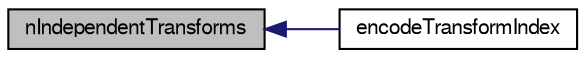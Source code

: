 digraph "nIndependentTransforms"
{
  bgcolor="transparent";
  edge [fontname="FreeSans",fontsize="10",labelfontname="FreeSans",labelfontsize="10"];
  node [fontname="FreeSans",fontsize="10",shape=record];
  rankdir="LR";
  Node264 [label="nIndependentTransforms",height=0.2,width=0.4,color="black", fillcolor="grey75", style="filled", fontcolor="black"];
  Node264 -> Node265 [dir="back",color="midnightblue",fontsize="10",style="solid",fontname="FreeSans"];
  Node265 [label="encodeTransformIndex",height=0.2,width=0.4,color="black",URL="$a27690.html#a52899fe977b2f9bd81b1d6d3976f395e",tooltip="Generate a transform index from the permutation indices of. "];
}
